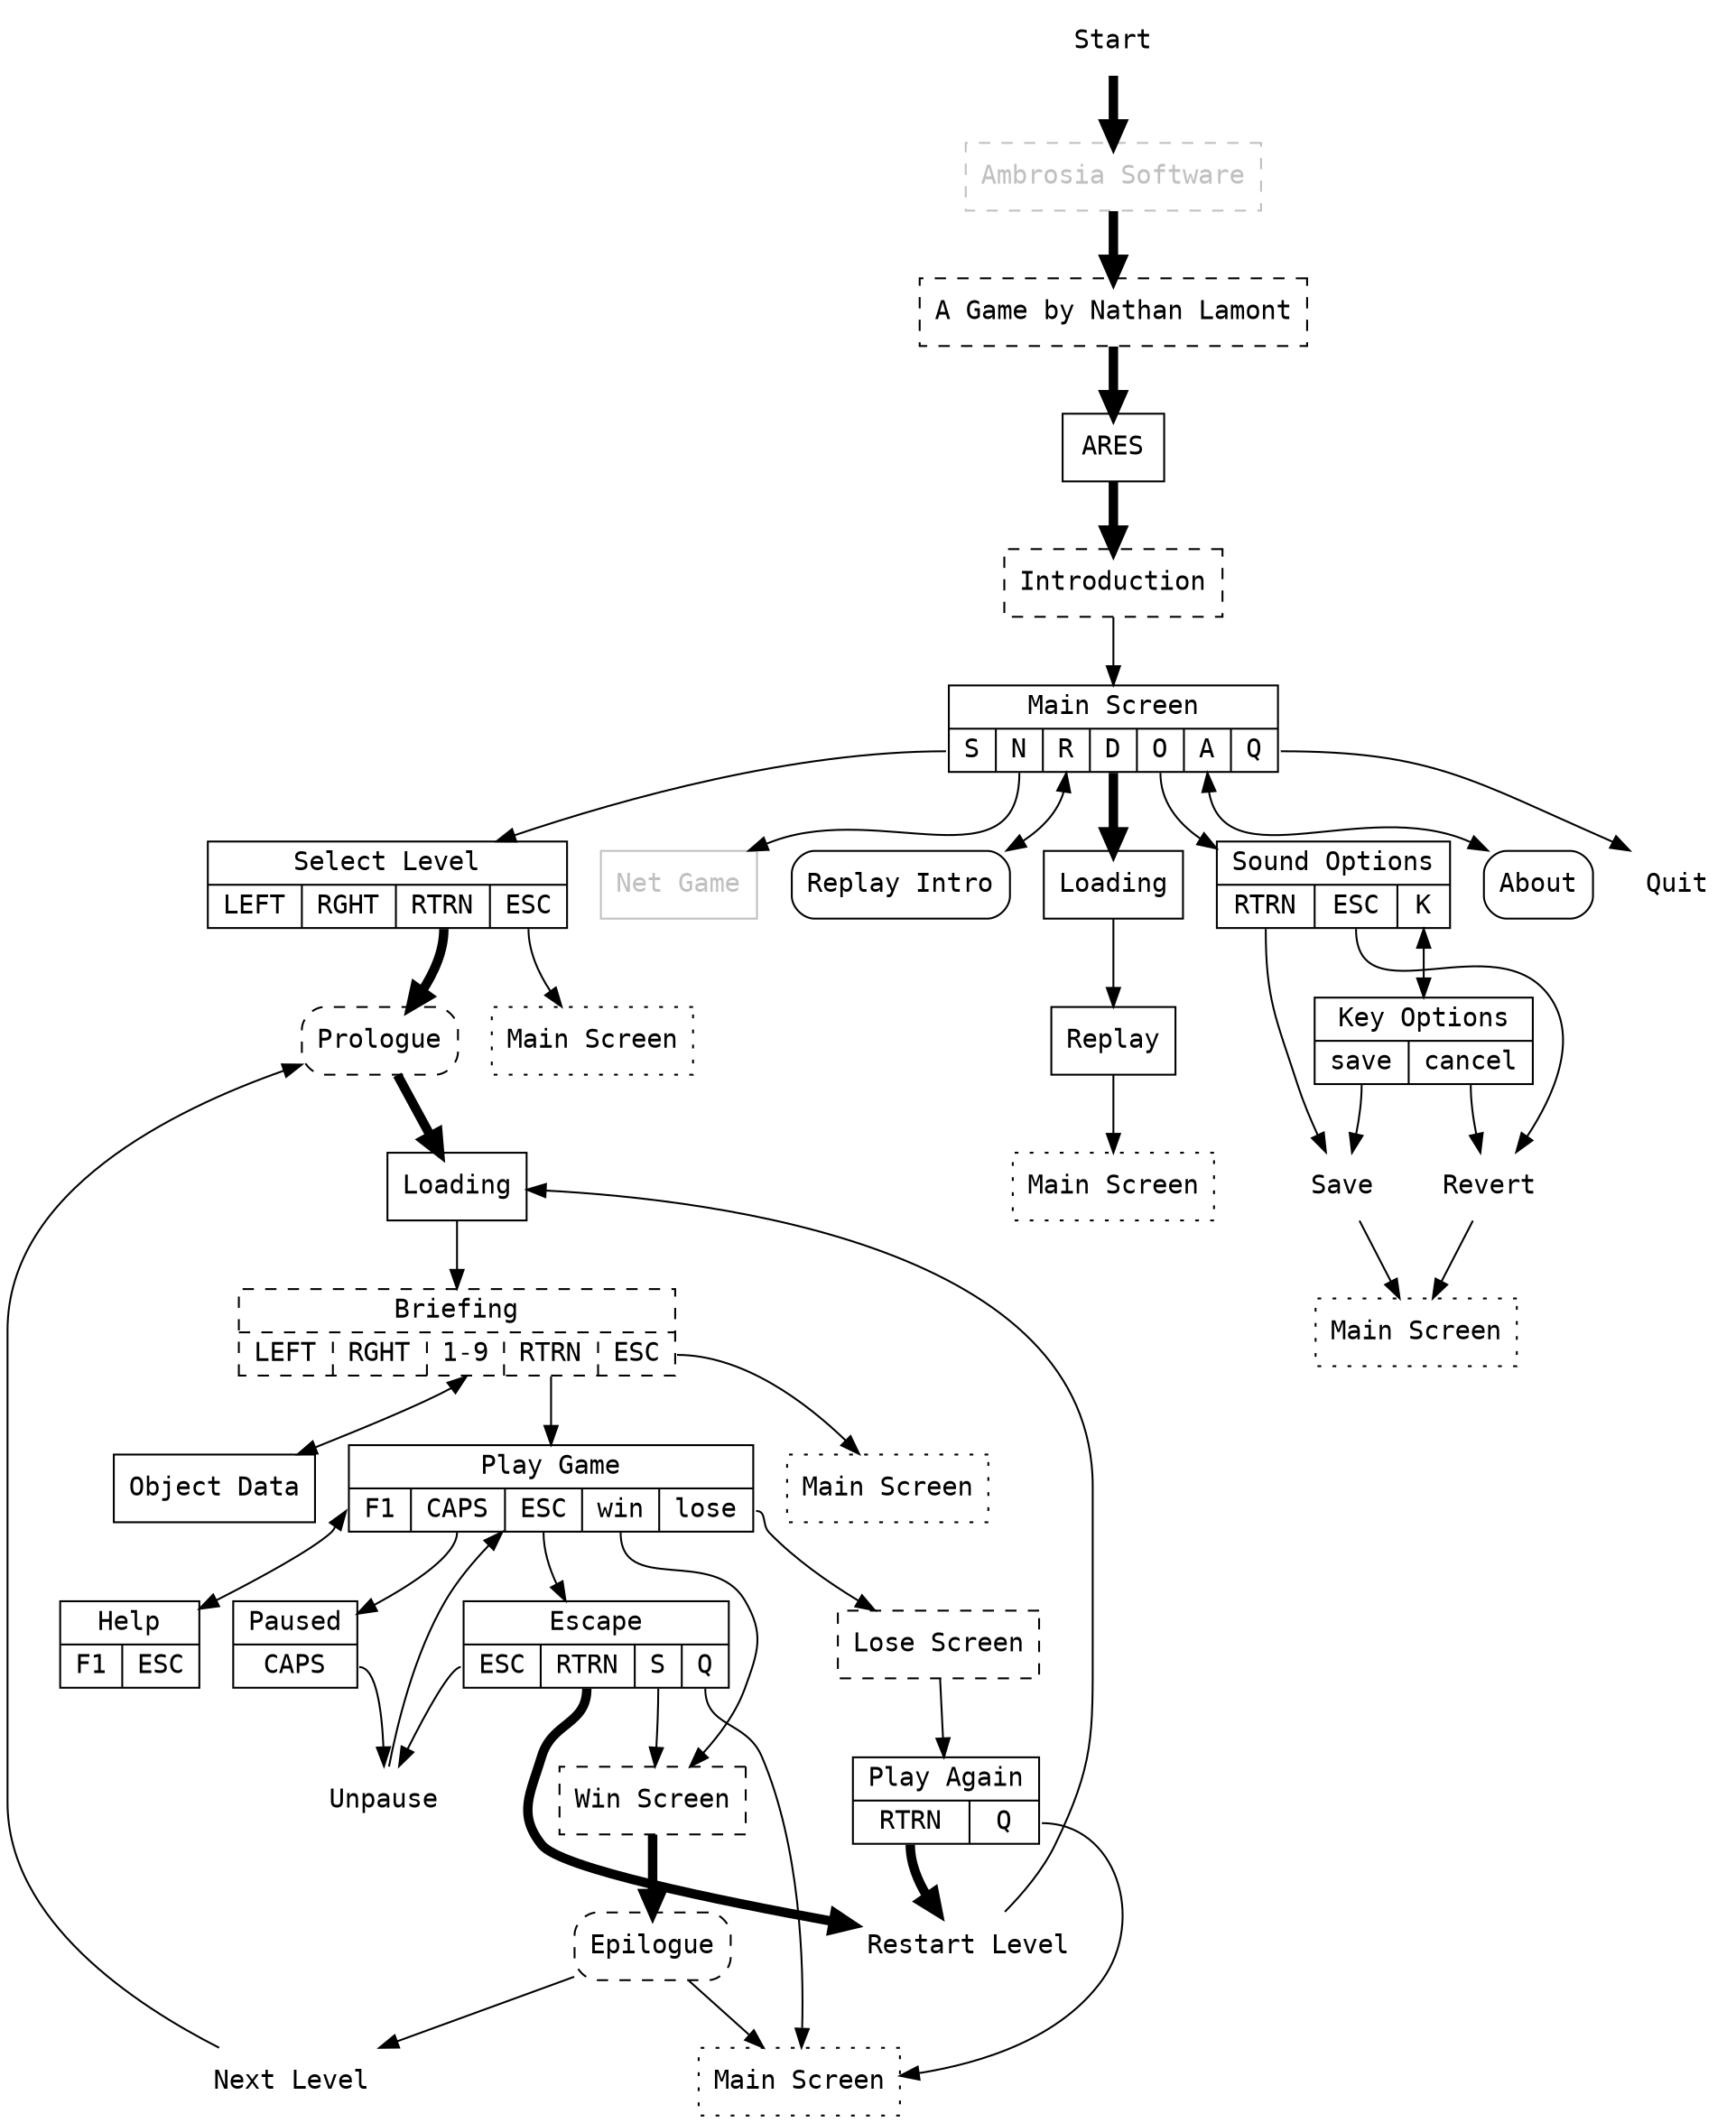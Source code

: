 digraph G {
    fontname = "Inconsolata";
    node [fontname="Inconsolata", shape="box"];
    edge [fontname="Inconsolata"];

    start [shape="none", label="Start"];
    publisher [label="Ambrosia Software", style="dashed", color="gray", fontcolor="gray"];
    developer [label="A Game by Nathan Lamont", style="dashed"];
    splash [label="ARES"];
    intro [label="Introduction", style="rounded", style="dashed"];
    start -> publisher -> developer -> splash -> intro [penwidth="5"];
    intro -> main;

    main [shape="record", label="{Main Screen|{<s>S|<n>N|<r>R|<d>D|<o>O|<a>A|<q>Q}}"];

    select_level [shape="record", label="{Select Level|{LEFT|RGHT|<rtrn>RTRN|<esc>ESC}}"];
    select_level_cancel [label="Main Screen", style="dotted"];
    main:s -> select_level;
    select_level:rtrn -> prologue [penwidth="5"];
    select_level:esc -> select_level_cancel;

    prologue [label="Prologue", style="rounded,dashed"];
    loading_single [label="Loading"];
    briefing [shape="record" label="{Briefing|{LEFT|RGHT|<n>1-9|<rtrn>RTRN|<esc>ESC}}", style="dashed"];
    object_data [label="Object Data"];
    briefing_cancel [label="Main Screen", style="dotted"];
    prologue -> loading_single [penwidth="5"];
    loading_single -> briefing;
    briefing:n -> object_data [dir="both"];
    briefing:rtrn -> game;
    briefing:esc -> briefing_cancel;

    game [shape="record", label="{Play Game|{<f1>F1|<caps>CAPS|<esc>ESC|<win>win|<lose>lose}}"];
    game:caps -> paused;
    game:esc -> escape;
    game:f1 -> help [dir="both"];
    game:win -> win;
    game:lose -> lose;

    paused [shape="record", label="{Paused|<caps>CAPS}"];
    paused:caps -> unpause;

    escape [shape="record", label="{Escape|{<esc>ESC|<rtrn>RTRN|<s>S|<q>Q}}"];
    escape:esc -> unpause;
    escape:rtrn -> restart_level [penwidth="5"];
    escape:s -> win;
    escape:q -> game_done;

    unpause [label="Unpause", shape="none"];
    unpause -> game;

    help [shape="record", label="{Help|{F1|ESC}}"];

    lose [label="Lose Screen", style="dashed"];
    lose -> play_again;

    play_again [shape="record", label="{Play Again|{<rtrn>RTRN|<q>Q}}"];
    play_again:rtrn -> restart_level [penwidth="5"];
    play_again:q -> game_done;

    win [label="Win Screen", style="dashed"];
    epilogue [label="Epilogue", style="rounded,dashed"];
    win -> epilogue [penwidth="5"];
    epilogue -> next_level;
    epilogue -> game_done;

    main:n -> net_game;
    net_game [label="Net Game", color="gray", fontcolor="gray"];

    replay_intro [label="Replay Intro", style="rounded"];
    main:r -> replay_intro [dir="both"];

    loading_demo [label="Loading"];
    replay [label="Replay"];
    replay_done [label="Main Screen", style="dotted"];
    main:d -> loading_demo [penwidth="5"];
    loading_demo -> replay -> replay_done;

    sound [shape="record", label="{Sound Options|{<rtrn>RTRN|<esc>ESC|<k>K}}"];
    main:o -> sound;
    sound:rtrn -> save_options;
    sound:esc -> revert_options;
    sound:k -> keys [dir="both"];

    keys [shape="record", label="{Key Options|{<save>save|<cancel>cancel}}"];
    keys:save -> save_options;
    keys:cancel -> revert_options;

    save_options [label="Save", shape="none"];
    revert_options [label="Revert", shape="none"];
    options_done [label="Main Screen", style="dotted"];
    save_options -> options_done;
    revert_options -> options_done;

    about [label="About", style="rounded"];
    main:a -> about [dir="both"];

    quit [shape="none", label="Quit"];
    main:q -> quit;

    restart_level [label="Restart Level", shape="none"];
    restart_level -> loading_single;

    next_level [label="Next Level", shape="none"];
    next_level -> prologue;

    game_done [label="Main Screen", style="dotted"];
}
